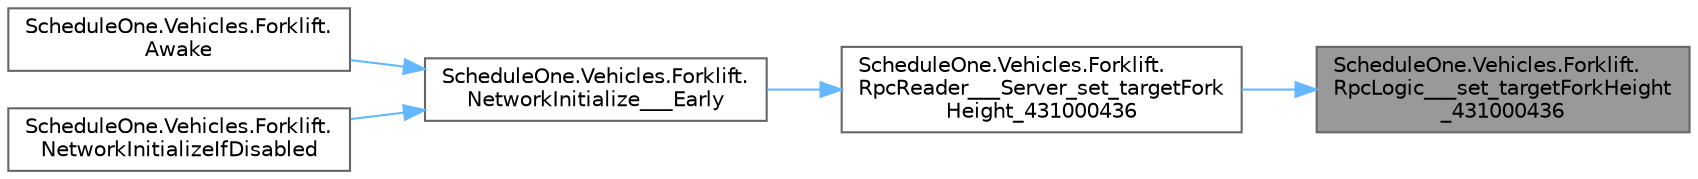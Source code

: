 digraph "ScheduleOne.Vehicles.Forklift.RpcLogic___set_targetForkHeight_431000436"
{
 // LATEX_PDF_SIZE
  bgcolor="transparent";
  edge [fontname=Helvetica,fontsize=10,labelfontname=Helvetica,labelfontsize=10];
  node [fontname=Helvetica,fontsize=10,shape=box,height=0.2,width=0.4];
  rankdir="RL";
  Node1 [id="Node000001",label="ScheduleOne.Vehicles.Forklift.\lRpcLogic___set_targetForkHeight\l_431000436",height=0.2,width=0.4,color="gray40", fillcolor="grey60", style="filled", fontcolor="black",tooltip=" "];
  Node1 -> Node2 [id="edge1_Node000001_Node000002",dir="back",color="steelblue1",style="solid",tooltip=" "];
  Node2 [id="Node000002",label="ScheduleOne.Vehicles.Forklift.\lRpcReader___Server_set_targetFork\lHeight_431000436",height=0.2,width=0.4,color="grey40", fillcolor="white", style="filled",URL="$class_schedule_one_1_1_vehicles_1_1_forklift.html#afa29aeaf947265fa7c371efd4383ac19",tooltip=" "];
  Node2 -> Node3 [id="edge2_Node000002_Node000003",dir="back",color="steelblue1",style="solid",tooltip=" "];
  Node3 [id="Node000003",label="ScheduleOne.Vehicles.Forklift.\lNetworkInitialize___Early",height=0.2,width=0.4,color="grey40", fillcolor="white", style="filled",URL="$class_schedule_one_1_1_vehicles_1_1_forklift.html#a28036c12f635600594219fa4f817c116",tooltip=" "];
  Node3 -> Node4 [id="edge3_Node000003_Node000004",dir="back",color="steelblue1",style="solid",tooltip=" "];
  Node4 [id="Node000004",label="ScheduleOne.Vehicles.Forklift.\lAwake",height=0.2,width=0.4,color="grey40", fillcolor="white", style="filled",URL="$class_schedule_one_1_1_vehicles_1_1_forklift.html#a0f2a982484d9ef3aa308a4230f2bf713",tooltip=" "];
  Node3 -> Node5 [id="edge4_Node000003_Node000005",dir="back",color="steelblue1",style="solid",tooltip=" "];
  Node5 [id="Node000005",label="ScheduleOne.Vehicles.Forklift.\lNetworkInitializeIfDisabled",height=0.2,width=0.4,color="grey40", fillcolor="white", style="filled",URL="$class_schedule_one_1_1_vehicles_1_1_forklift.html#a12231e5b94918ac5546c28fb84fee76e",tooltip=" "];
}
